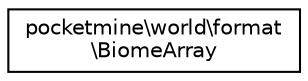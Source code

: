 digraph "Graphical Class Hierarchy"
{
 // INTERACTIVE_SVG=YES
 // LATEX_PDF_SIZE
  edge [fontname="Helvetica",fontsize="10",labelfontname="Helvetica",labelfontsize="10"];
  node [fontname="Helvetica",fontsize="10",shape=record];
  rankdir="LR";
  Node0 [label="pocketmine\\world\\format\l\\BiomeArray",height=0.2,width=0.4,color="black", fillcolor="white", style="filled",URL="$d8/d5f/classpocketmine_1_1world_1_1format_1_1_biome_array.html",tooltip=" "];
}
